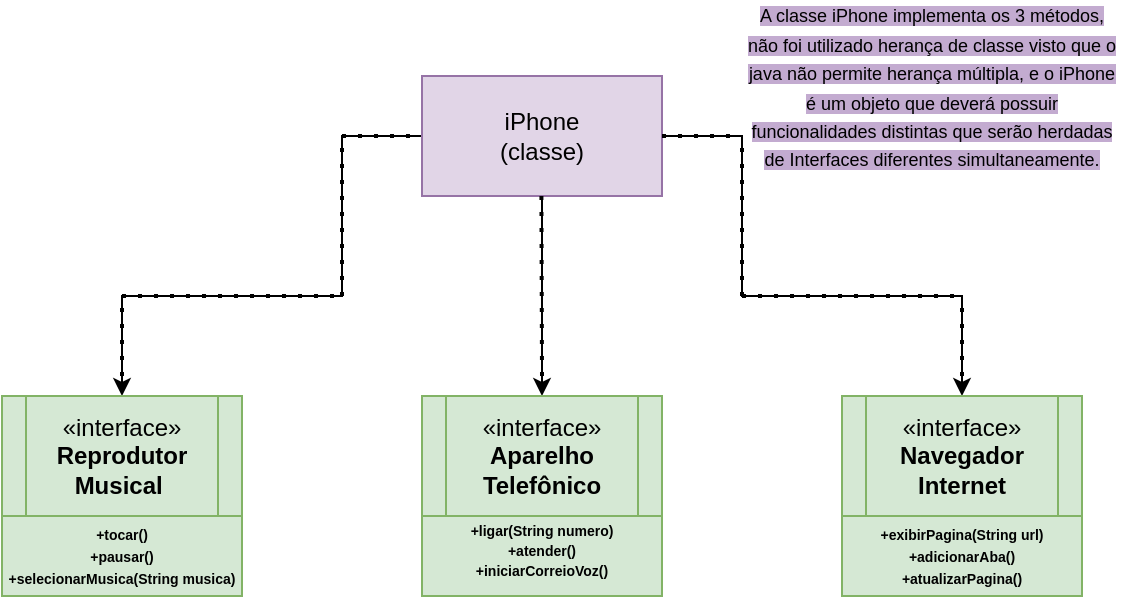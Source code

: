 <mxfile version="24.7.10">
  <diagram name="Página-1" id="PGc68x9tAm3rcEp6IMOr">
    <mxGraphModel dx="819" dy="426" grid="1" gridSize="10" guides="1" tooltips="1" connect="1" arrows="1" fold="1" page="1" pageScale="1" pageWidth="827" pageHeight="1169" math="0" shadow="0">
      <root>
        <mxCell id="0" />
        <mxCell id="1" parent="0" />
        <mxCell id="3u-8YnrqqDjTBta4g4wl-7" style="edgeStyle=orthogonalEdgeStyle;rounded=0;orthogonalLoop=1;jettySize=auto;html=1;exitX=0.5;exitY=1;exitDx=0;exitDy=0;entryX=0.5;entryY=0;entryDx=0;entryDy=0;" edge="1" parent="1" source="3u-8YnrqqDjTBta4g4wl-1">
          <mxGeometry relative="1" as="geometry">
            <mxPoint x="400" y="330" as="targetPoint" />
          </mxGeometry>
        </mxCell>
        <mxCell id="3u-8YnrqqDjTBta4g4wl-8" style="edgeStyle=orthogonalEdgeStyle;rounded=0;orthogonalLoop=1;jettySize=auto;html=1;exitX=0;exitY=0.5;exitDx=0;exitDy=0;entryX=0.5;entryY=0;entryDx=0;entryDy=0;" edge="1" parent="1" source="3u-8YnrqqDjTBta4g4wl-1">
          <mxGeometry relative="1" as="geometry">
            <mxPoint x="190" y="330" as="targetPoint" />
            <Array as="points">
              <mxPoint x="300" y="200" />
              <mxPoint x="300" y="280" />
              <mxPoint x="190" y="280" />
            </Array>
          </mxGeometry>
        </mxCell>
        <mxCell id="3u-8YnrqqDjTBta4g4wl-9" style="edgeStyle=orthogonalEdgeStyle;rounded=0;orthogonalLoop=1;jettySize=auto;html=1;exitX=1;exitY=0.5;exitDx=0;exitDy=0;entryX=0.5;entryY=0;entryDx=0;entryDy=0;" edge="1" parent="1" source="3u-8YnrqqDjTBta4g4wl-1">
          <mxGeometry relative="1" as="geometry">
            <mxPoint x="610" y="330" as="targetPoint" />
            <Array as="points">
              <mxPoint x="500" y="200" />
              <mxPoint x="500" y="280" />
              <mxPoint x="610" y="280" />
            </Array>
          </mxGeometry>
        </mxCell>
        <mxCell id="3u-8YnrqqDjTBta4g4wl-1" value="iPhone&lt;br&gt;(classe)" style="rounded=0;whiteSpace=wrap;html=1;fillColor=#e1d5e7;strokeColor=#9673a6;" vertex="1" parent="1">
          <mxGeometry x="340" y="170" width="120" height="60" as="geometry" />
        </mxCell>
        <mxCell id="3u-8YnrqqDjTBta4g4wl-11" value="&lt;div&gt;«interface»&lt;br&gt;&lt;b&gt;Reprodutor Musical&amp;nbsp;&lt;/b&gt;&lt;br&gt;&lt;/div&gt;" style="shape=process;whiteSpace=wrap;html=1;backgroundOutline=1;fillColor=#d5e8d4;strokeColor=#82b366;" vertex="1" parent="1">
          <mxGeometry x="130" y="330" width="120" height="60" as="geometry" />
        </mxCell>
        <mxCell id="3u-8YnrqqDjTBta4g4wl-12" value="«interface»&lt;br&gt;&lt;b&gt;Aparelho Telefônico&lt;/b&gt;" style="shape=process;whiteSpace=wrap;html=1;backgroundOutline=1;fillColor=#d5e8d4;strokeColor=#82b366;" vertex="1" parent="1">
          <mxGeometry x="340" y="330" width="120" height="60" as="geometry" />
        </mxCell>
        <mxCell id="3u-8YnrqqDjTBta4g4wl-13" value="«interface»&lt;br&gt;&lt;b&gt;Navegador Internet&lt;/b&gt;" style="shape=process;whiteSpace=wrap;html=1;backgroundOutline=1;fillColor=#d5e8d4;strokeColor=#82b366;" vertex="1" parent="1">
          <mxGeometry x="550" y="330" width="120" height="60" as="geometry" />
        </mxCell>
        <mxCell id="3u-8YnrqqDjTBta4g4wl-15" value="&lt;p style=&quot;line-height: 83%;&quot;&gt;&lt;font style=&quot;font-size: 7px;&quot;&gt;&lt;b&gt;+tocar()&lt;br&gt;+pausar()&lt;br&gt;+selecionarMusica(String musica)&lt;/b&gt;&lt;/font&gt;&lt;/p&gt;" style="rounded=0;whiteSpace=wrap;html=1;fillColor=#d5e8d4;strokeColor=#82b366;" vertex="1" parent="1">
          <mxGeometry x="130" y="390" width="120" height="40" as="geometry" />
        </mxCell>
        <mxCell id="3u-8YnrqqDjTBta4g4wl-16" value="&lt;p style=&quot;line-height: 142%; font-size: 7px;&quot;&gt;&lt;font style=&quot;font-size: 7px;&quot;&gt;&lt;b&gt;+ligar(String numero)&lt;br&gt;+atender()&lt;br&gt;&lt;/b&gt;&lt;/font&gt;&lt;b style=&quot;background-color: initial;&quot;&gt;+iniciarCorreioVoz()&lt;/b&gt;&lt;/p&gt;&lt;p&gt;&lt;/p&gt;" style="rounded=0;whiteSpace=wrap;html=1;fillColor=#d5e8d4;strokeColor=#82b366;" vertex="1" parent="1">
          <mxGeometry x="340" y="390" width="120" height="40" as="geometry" />
        </mxCell>
        <mxCell id="3u-8YnrqqDjTBta4g4wl-17" value="&lt;p style=&quot;line-height: 83%;&quot;&gt;&lt;font style=&quot;font-size: 7px;&quot;&gt;&lt;b&gt;+exibirPagina(String url)&lt;br&gt;+adicionarAba()&lt;br&gt;+atualizarPagina()&lt;/b&gt;&lt;/font&gt;&lt;/p&gt;" style="rounded=0;whiteSpace=wrap;html=1;fillColor=#d5e8d4;strokeColor=#82b366;" vertex="1" parent="1">
          <mxGeometry x="550" y="390" width="120" height="40" as="geometry" />
        </mxCell>
        <mxCell id="3u-8YnrqqDjTBta4g4wl-18" value="&lt;font style=&quot;font-size: 9px; background-color: rgb(195, 171, 208);&quot;&gt;A classe iPhone implementa os 3 métodos, não foi utilizado herança de classe visto que o java não permite herança múltipla, e o iPhone é um objeto que deverá possuir funcionalidades distintas que serão herdadas de Interfaces diferentes simultaneamente.&lt;/font&gt;" style="text;html=1;align=center;verticalAlign=middle;whiteSpace=wrap;rounded=0;" vertex="1" parent="1">
          <mxGeometry x="500" y="140" width="190" height="70" as="geometry" />
        </mxCell>
        <mxCell id="3u-8YnrqqDjTBta4g4wl-21" value="" style="endArrow=none;dashed=1;html=1;dashPattern=1 3;strokeWidth=2;rounded=0;" edge="1" parent="1">
          <mxGeometry width="50" height="50" relative="1" as="geometry">
            <mxPoint x="500" y="280" as="sourcePoint" />
            <mxPoint x="610" y="280" as="targetPoint" />
          </mxGeometry>
        </mxCell>
        <mxCell id="3u-8YnrqqDjTBta4g4wl-23" value="" style="endArrow=none;dashed=1;html=1;dashPattern=1 3;strokeWidth=2;rounded=0;" edge="1" parent="1">
          <mxGeometry width="50" height="50" relative="1" as="geometry">
            <mxPoint x="500" y="280" as="sourcePoint" />
            <mxPoint x="500" y="200" as="targetPoint" />
          </mxGeometry>
        </mxCell>
        <mxCell id="3u-8YnrqqDjTBta4g4wl-24" value="" style="endArrow=none;dashed=1;html=1;dashPattern=1 3;strokeWidth=2;rounded=0;" edge="1" parent="1">
          <mxGeometry width="50" height="50" relative="1" as="geometry">
            <mxPoint x="460" y="200" as="sourcePoint" />
            <mxPoint x="500" y="200" as="targetPoint" />
          </mxGeometry>
        </mxCell>
        <mxCell id="3u-8YnrqqDjTBta4g4wl-25" value="" style="endArrow=none;dashed=1;html=1;dashPattern=1 3;strokeWidth=2;rounded=0;" edge="1" parent="1">
          <mxGeometry width="50" height="50" relative="1" as="geometry">
            <mxPoint x="610" y="320" as="sourcePoint" />
            <mxPoint x="610" y="280" as="targetPoint" />
          </mxGeometry>
        </mxCell>
        <mxCell id="3u-8YnrqqDjTBta4g4wl-26" value="" style="endArrow=none;dashed=1;html=1;dashPattern=1 3;strokeWidth=2;rounded=0;" edge="1" parent="1">
          <mxGeometry width="50" height="50" relative="1" as="geometry">
            <mxPoint x="400" y="320" as="sourcePoint" />
            <mxPoint x="399.71" y="230" as="targetPoint" />
          </mxGeometry>
        </mxCell>
        <mxCell id="3u-8YnrqqDjTBta4g4wl-27" value="" style="endArrow=none;dashed=1;html=1;dashPattern=1 3;strokeWidth=2;rounded=0;" edge="1" parent="1">
          <mxGeometry width="50" height="50" relative="1" as="geometry">
            <mxPoint x="300" y="280" as="sourcePoint" />
            <mxPoint x="300" y="200" as="targetPoint" />
          </mxGeometry>
        </mxCell>
        <mxCell id="3u-8YnrqqDjTBta4g4wl-28" value="" style="endArrow=none;dashed=1;html=1;dashPattern=1 3;strokeWidth=2;rounded=0;" edge="1" parent="1">
          <mxGeometry width="50" height="50" relative="1" as="geometry">
            <mxPoint x="190" y="280" as="sourcePoint" />
            <mxPoint x="300" y="280" as="targetPoint" />
          </mxGeometry>
        </mxCell>
        <mxCell id="3u-8YnrqqDjTBta4g4wl-30" value="" style="endArrow=none;dashed=1;html=1;dashPattern=1 3;strokeWidth=2;rounded=0;" edge="1" parent="1">
          <mxGeometry width="50" height="50" relative="1" as="geometry">
            <mxPoint x="190" y="320" as="sourcePoint" />
            <mxPoint x="190" y="280" as="targetPoint" />
          </mxGeometry>
        </mxCell>
        <mxCell id="3u-8YnrqqDjTBta4g4wl-31" value="" style="endArrow=none;dashed=1;html=1;dashPattern=1 3;strokeWidth=2;rounded=0;" edge="1" parent="1">
          <mxGeometry width="50" height="50" relative="1" as="geometry">
            <mxPoint x="300" y="200" as="sourcePoint" />
            <mxPoint x="340" y="200" as="targetPoint" />
          </mxGeometry>
        </mxCell>
      </root>
    </mxGraphModel>
  </diagram>
</mxfile>
